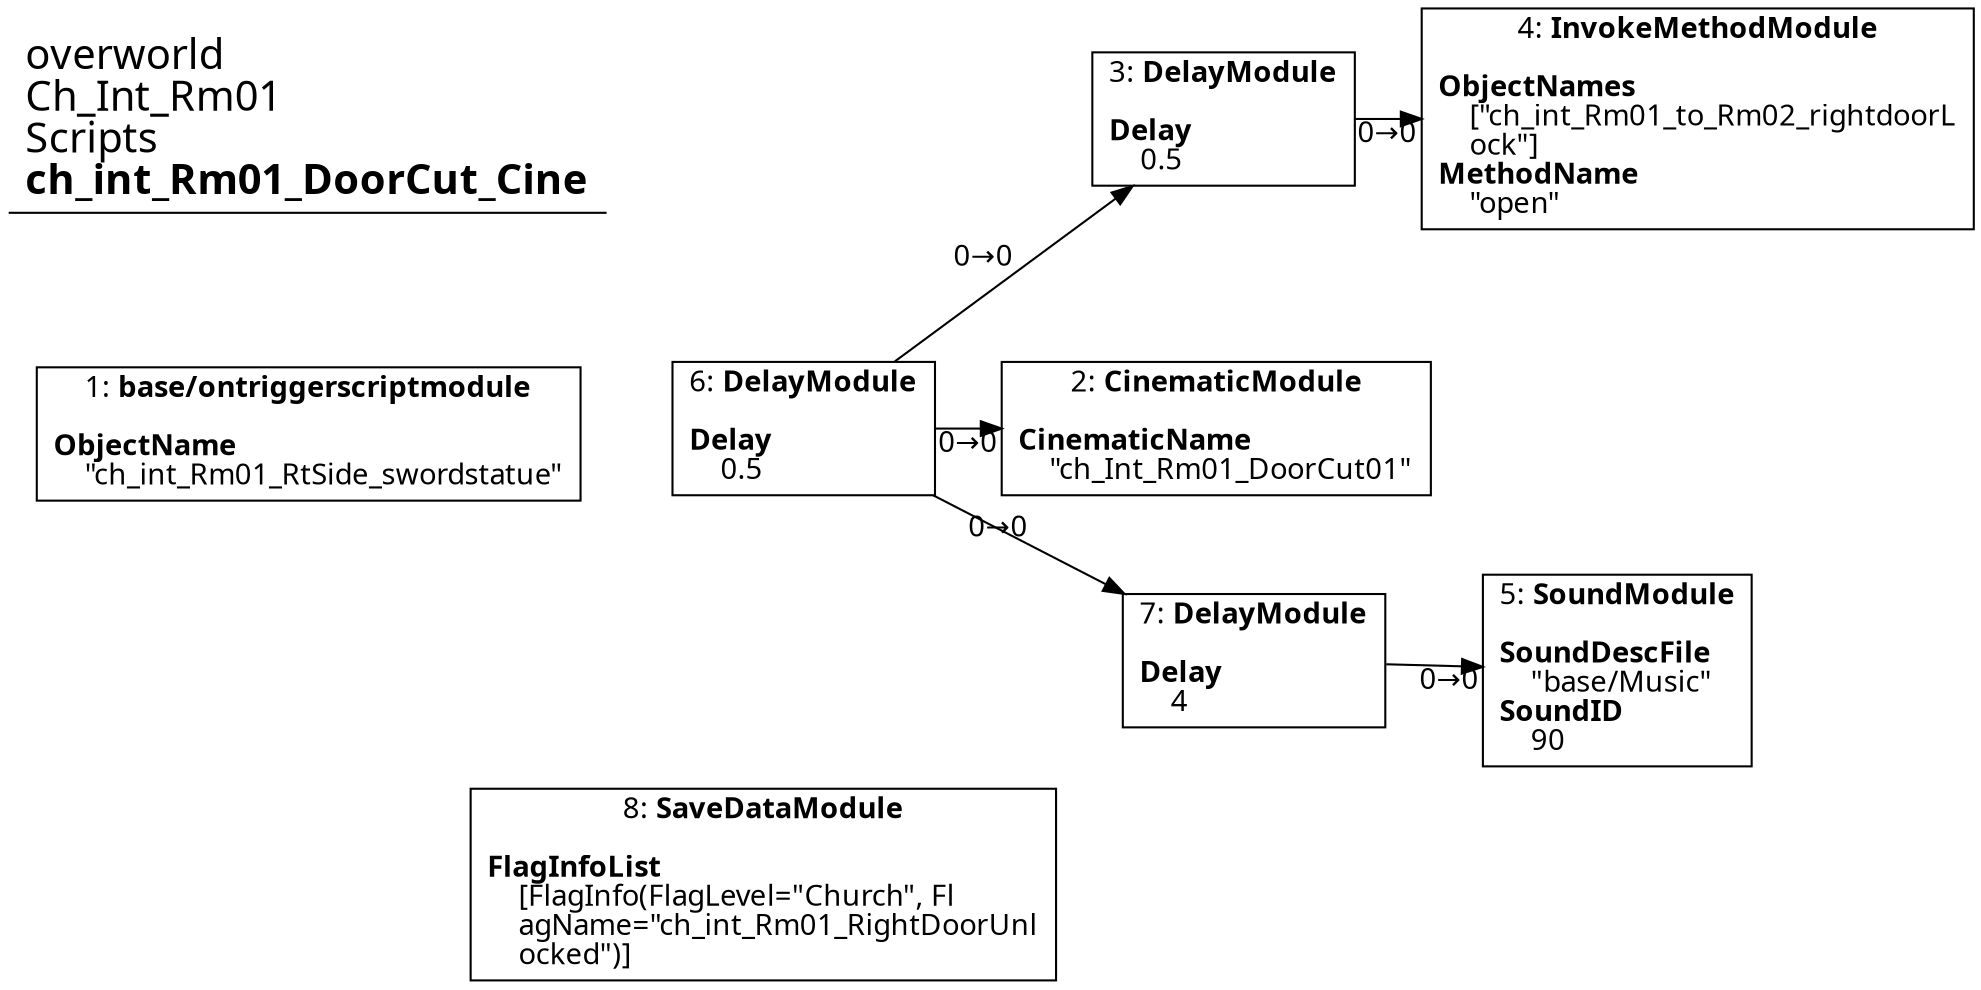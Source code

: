 digraph {
    layout = fdp;
    overlap = prism;
    sep = "+16";
    splines = spline;

    node [ shape = box ];

    graph [ fontname = "Segoe UI" ];
    node [ fontname = "Segoe UI" ];
    edge [ fontname = "Segoe UI" ];

    1 [ label = <1: <b>base/ontriggerscriptmodule</b><br/><br/><b>ObjectName</b><br align="left"/>    &quot;ch_int_Rm01_RtSide_swordstatue&quot;<br align="left"/>> ];
    1 [ pos = "0.042000003,-0.22600001!" ];

    2 [ label = <2: <b>CinematicModule</b><br/><br/><b>CinematicName</b><br align="left"/>    &quot;ch_Int_Rm01_DoorCut01&quot;<br align="left"/>> ];
    2 [ pos = "0.504,-0.22600001!" ];

    3 [ label = <3: <b>DelayModule</b><br/><br/><b>Delay</b><br align="left"/>    0.5<br align="left"/>> ];
    3 [ pos = "0.51500005,-0.065000005!" ];
    3 -> 4 [ label = "0→0" ];

    4 [ label = <4: <b>InvokeMethodModule</b><br/><br/><b>ObjectNames</b><br align="left"/>    [&quot;ch_int_Rm01_to_Rm02_rightdoorL<br align="left"/>    ock&quot;]<br align="left"/><b>MethodName</b><br align="left"/>    &quot;open&quot;<br align="left"/>> ];
    4 [ pos = "0.75100005,-0.065000005!" ];

    5 [ label = <5: <b>SoundModule</b><br/><br/><b>SoundDescFile</b><br align="left"/>    &quot;base/Music&quot;<br align="left"/><b>SoundID</b><br align="left"/>    90<br align="left"/>> ];
    5 [ pos = "0.703,-0.356!" ];

    6 [ label = <6: <b>DelayModule</b><br/><br/><b>Delay</b><br align="left"/>    0.5<br align="left"/>> ];
    6 [ pos = "0.294,-0.22600001!" ];
    6 -> 2 [ label = "0→0" ];
    6 -> 7 [ label = "0→0" ];
    6 -> 3 [ label = "0→0" ];

    7 [ label = <7: <b>DelayModule</b><br/><br/><b>Delay</b><br align="left"/>    4<br align="left"/>> ];
    7 [ pos = "0.504,-0.356!" ];
    7 -> 5 [ label = "0→0" ];

    8 [ label = <8: <b>SaveDataModule</b><br/><br/><b>FlagInfoList</b><br align="left"/>    [FlagInfo(FlagLevel=&quot;Church&quot;, Fl<br align="left"/>    agName=&quot;ch_int_Rm01_RightDoorUnl<br align="left"/>    ocked&quot;)]<br align="left"/>> ];
    8 [ pos = "0.298,-0.45000002!" ];

    title [ pos = "0.041,-0.064!" ];
    title [ shape = underline ];
    title [ label = <<font point-size="20">overworld<br align="left"/>Ch_Int_Rm01<br align="left"/>Scripts<br align="left"/><b>ch_int_Rm01_DoorCut_Cine</b><br align="left"/></font>> ];
}
